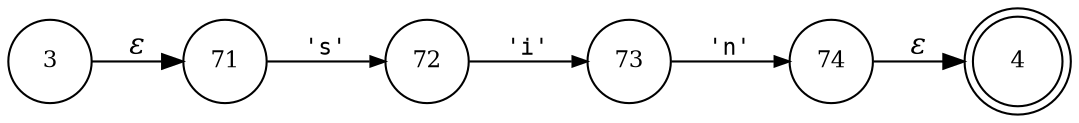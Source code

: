 digraph ATN {
rankdir=LR;
s4[fontsize=11, label="4", shape=doublecircle, fixedsize=true, width=.6];
s3[fontsize=11,label="3", shape=circle, fixedsize=true, width=.55, peripheries=1];
s71[fontsize=11,label="71", shape=circle, fixedsize=true, width=.55, peripheries=1];
s72[fontsize=11,label="72", shape=circle, fixedsize=true, width=.55, peripheries=1];
s73[fontsize=11,label="73", shape=circle, fixedsize=true, width=.55, peripheries=1];
s74[fontsize=11,label="74", shape=circle, fixedsize=true, width=.55, peripheries=1];
s3 -> s71 [fontname="Times-Italic", label="&epsilon;"];
s71 -> s72 [fontsize=11, fontname="Courier", arrowsize=.7, label = "'s'", arrowhead = normal];
s72 -> s73 [fontsize=11, fontname="Courier", arrowsize=.7, label = "'i'", arrowhead = normal];
s73 -> s74 [fontsize=11, fontname="Courier", arrowsize=.7, label = "'n'", arrowhead = normal];
s74 -> s4 [fontname="Times-Italic", label="&epsilon;"];
}